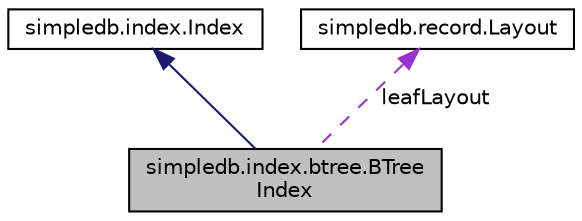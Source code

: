 digraph "simpledb.index.btree.BTreeIndex"
{
  edge [fontname="Helvetica",fontsize="10",labelfontname="Helvetica",labelfontsize="10"];
  node [fontname="Helvetica",fontsize="10",shape=record];
  Node2 [label="simpledb.index.btree.BTree\lIndex",height=0.2,width=0.4,color="black", fillcolor="grey75", style="filled", fontcolor="black"];
  Node3 -> Node2 [dir="back",color="midnightblue",fontsize="10",style="solid",fontname="Helvetica"];
  Node3 [label="simpledb.index.Index",height=0.2,width=0.4,color="black", fillcolor="white", style="filled",URL="$interfacesimpledb_1_1index_1_1Index.html"];
  Node4 -> Node2 [dir="back",color="darkorchid3",fontsize="10",style="dashed",label=" leafLayout" ,fontname="Helvetica"];
  Node4 [label="simpledb.record.Layout",height=0.2,width=0.4,color="black", fillcolor="white", style="filled",URL="$classsimpledb_1_1record_1_1Layout.html"];
}
